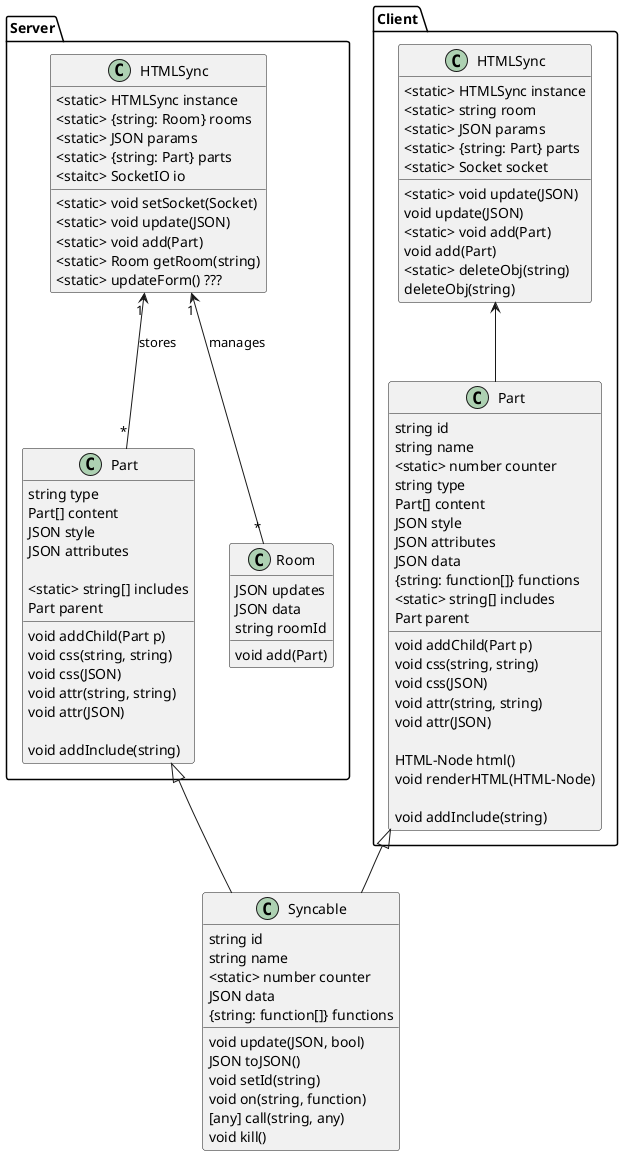 @startuml

Namespace Server{

    class Part{
        void addChild(Part p)
        void css(string, string)
        void css(JSON)
        void attr(string, string)
        void attr(JSON)

        void addInclude(string)

        string type
        Part[] content
        JSON style
        JSON attributes

        <static> string[] includes
        Part parent
    }

    class HTMLSync{
        <static> void setSocket(Socket)
        <static> void update(JSON)
        <static> void add(Part)
        <static> Room getRoom(string)
        <static> updateForm() ???

        <static> HTMLSync instance
        <static> {string: Room} rooms
        <static> JSON params
        <static> {string: Part} parts
        <staitc> SocketIO io
    }

    class Room{
        void add(Part)
        JSON updates
        JSON data
        string roomId
    }

    HTMLSync "1" <-- "*" Room : manages
    HTMLSync "1" <-- "*" Part : stores
}

class Syncable{
    void update(JSON, bool)
    JSON toJSON()
    void setId(string)
    void on(string, function)
    [any] call(string, any)
    void kill()

    string id
    string name
    <static> number counter
    JSON data
    {string: function[]} functions
}
Client.Part <|-- Syncable
Server.Part <|-- Syncable

Namespace Client{

    class Part{
        void addChild(Part p)
        void css(string, string)
        void css(JSON)
        void attr(string, string)
        void attr(JSON)

        HTML-Node html()
        void renderHTML(HTML-Node)

        void addInclude(string)

        string id
        string name
        <static> number counter
        string type
        Part[] content
        JSON style
        JSON attributes
        JSON data
        {string: function[]} functions
        <static> string[] includes
        Part parent
    }

    class HTMLSync{
        <static> void update(JSON)
        void update(JSON)
        <static> void add(Part)
        void add(Part)
        <static> deleteObj(string)
        deleteObj(string)

        <static> HTMLSync instance
        <static> string room
        <static> JSON params
        <static> {string: Part} parts
        <static> Socket socket
    }

    HTMLSync <-- Part
}



@enduml